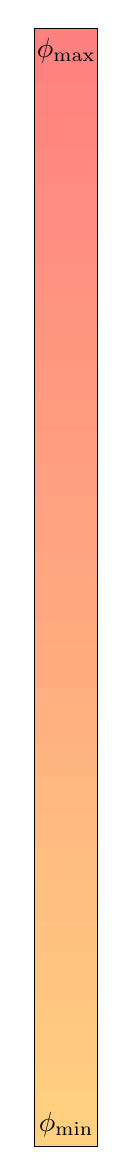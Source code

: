 \begin{tikzpicture}[yscale=-1]
\definecolor{cffxfxf}{rgb}{1.00, 0.50, 0.50}
\path[fill=cffxfxf, draw=cffxfxf] (0.00, 0.00) rectangle (0.80, 0.14);
\definecolor{cffyqxf}{rgb}{1.00, 0.50, 0.50}
\path[fill=cffyqxf, draw=cffyqxf] (0.00, 0.14) rectangle (0.80, 0.28);
\definecolor{cffyrxf}{rgb}{1.00, 0.51, 0.50}
\path[fill=cffyrxf, draw=cffyrxf] (0.00, 0.28) rectangle (0.80, 0.43);
\definecolor{cffysxf}{rgb}{1.00, 0.51, 0.50}
\path[fill=cffysxf, draw=cffysxf] (0.00, 0.43) rectangle (0.80, 0.57);
\definecolor{cffytxf}{rgb}{1.00, 0.51, 0.50}
\path[fill=cffytxf, draw=cffytxf] (0.00, 0.57) rectangle (0.80, 0.71);
\definecolor{cffyuxf}{rgb}{1.00, 0.52, 0.50}
\path[fill=cffyuxf, draw=cffyuxf] (0.00, 0.71) rectangle (0.80, 0.85);
\path[fill=cffyuxf, draw=cffyuxf] (0.00, 0.85) rectangle (0.80, 0.99);
\definecolor{cffyvxf}{rgb}{1.00, 0.52, 0.50}
\path[fill=cffyvxf, draw=cffyvxf] (0.00, 0.99) rectangle (0.80, 1.14);
\definecolor{cffywxf}{rgb}{1.00, 0.53, 0.50}
\path[fill=cffywxf, draw=cffywxf] (0.00, 1.14) rectangle (0.80, 1.28);
\definecolor{cffyxxf}{rgb}{1.00, 0.53, 0.50}
\path[fill=cffyxxf, draw=cffyxxf] (0.00, 1.28) rectangle (0.80, 1.42);
\definecolor{cffyyxf}{rgb}{1.00, 0.53, 0.50}
\path[fill=cffyyxf, draw=cffyyxf] (0.00, 1.42) rectangle (0.80, 1.56);
\definecolor{cffyzxf}{rgb}{1.00, 0.54, 0.50}
\path[fill=cffyzxf, draw=cffyzxf] (0.00, 1.56) rectangle (0.80, 1.70);
\path[fill=cffyzxf, draw=cffyzxf] (0.00, 1.70) rectangle (0.80, 1.85);
\definecolor{cffyaxf}{rgb}{1.00, 0.54, 0.50}
\path[fill=cffyaxf, draw=cffyaxf] (0.00, 1.85) rectangle (0.80, 1.99);
\definecolor{cffybxf}{rgb}{1.00, 0.55, 0.50}
\path[fill=cffybxf, draw=cffybxf] (0.00, 1.99) rectangle (0.80, 2.13);
\definecolor{cffycxf}{rgb}{1.00, 0.55, 0.50}
\path[fill=cffycxf, draw=cffycxf] (0.00, 2.13) rectangle (0.80, 2.27);
\definecolor{cffydxf}{rgb}{1.00, 0.55, 0.50}
\path[fill=cffydxf, draw=cffydxf] (0.00, 2.27) rectangle (0.80, 2.41);
\definecolor{cffyexf}{rgb}{1.00, 0.55, 0.50}
\path[fill=cffyexf, draw=cffyexf] (0.00, 2.41) rectangle (0.80, 2.56);
\path[fill=cffyexf, draw=cffyexf] (0.00, 2.56) rectangle (0.80, 2.70);
\definecolor{cffyfxf}{rgb}{1.00, 0.56, 0.50}
\path[fill=cffyfxf, draw=cffyfxf] (0.00, 2.70) rectangle (0.80, 2.84);
\definecolor{cffzqxf}{rgb}{1.00, 0.56, 0.50}
\path[fill=cffzqxf, draw=cffzqxf] (0.00, 2.84) rectangle (0.80, 2.98);
\definecolor{cffzrxf}{rgb}{1.00, 0.57, 0.50}
\path[fill=cffzrxf, draw=cffzrxf] (0.00, 2.98) rectangle (0.80, 3.12);
\definecolor{cffzsxf}{rgb}{1.00, 0.57, 0.50}
\path[fill=cffzsxf, draw=cffzsxf] (0.00, 3.12) rectangle (0.80, 3.27);
\path[fill=cffzsxf, draw=cffzsxf] (0.00, 3.27) rectangle (0.80, 3.41);
\definecolor{cffztxf}{rgb}{1.00, 0.58, 0.50}
\path[fill=cffztxf, draw=cffztxf] (0.00, 3.41) rectangle (0.80, 3.55);
\definecolor{cffzuxf}{rgb}{1.00, 0.58, 0.50}
\path[fill=cffzuxf, draw=cffzuxf] (0.00, 3.55) rectangle (0.80, 3.69);
\definecolor{cffzvxf}{rgb}{1.00, 0.58, 0.50}
\path[fill=cffzvxf, draw=cffzvxf] (0.00, 3.69) rectangle (0.80, 3.83);
\definecolor{cffzwxf}{rgb}{1.00, 0.59, 0.50}
\path[fill=cffzwxf, draw=cffzwxf] (0.00, 3.83) rectangle (0.80, 3.98);
\definecolor{cffzxxf}{rgb}{1.00, 0.59, 0.50}
\path[fill=cffzxxf, draw=cffzxxf] (0.00, 3.98) rectangle (0.80, 4.12);
\path[fill=cffzxxf, draw=cffzxxf] (0.00, 4.12) rectangle (0.80, 4.26);
\definecolor{cffzyxf}{rgb}{1.00, 0.60, 0.50}
\path[fill=cffzyxf, draw=cffzyxf] (0.00, 4.26) rectangle (0.80, 4.40);
\definecolor{cffzzxf}{rgb}{1.00, 0.60, 0.50}
\path[fill=cffzzxf, draw=cffzzxf] (0.00, 4.40) rectangle (0.80, 4.54);
\definecolor{cffzaxf}{rgb}{1.00, 0.60, 0.50}
\path[fill=cffzaxf, draw=cffzaxf] (0.00, 4.54) rectangle (0.80, 4.69);
\definecolor{cffzbxf}{rgb}{1.00, 0.61, 0.50}
\path[fill=cffzbxf, draw=cffzbxf] (0.00, 4.69) rectangle (0.80, 4.83);
\definecolor{cffzcxf}{rgb}{1.00, 0.61, 0.50}
\path[fill=cffzcxf, draw=cffzcxf] (0.00, 4.83) rectangle (0.80, 4.97);
\path[fill=cffzcxf, draw=cffzcxf] (0.00, 4.97) rectangle (0.80, 5.11);
\definecolor{cffzdxf}{rgb}{1.00, 0.62, 0.50}
\path[fill=cffzdxf, draw=cffzdxf] (0.00, 5.11) rectangle (0.80, 5.25);
\definecolor{cffzexf}{rgb}{1.00, 0.62, 0.50}
\path[fill=cffzexf, draw=cffzexf] (0.00, 5.25) rectangle (0.80, 5.40);
\definecolor{cffzfxf}{rgb}{1.00, 0.62, 0.50}
\path[fill=cffzfxf, draw=cffzfxf] (0.00, 5.40) rectangle (0.80, 5.54);
\definecolor{cffaqxf}{rgb}{1.00, 0.63, 0.50}
\path[fill=cffaqxf, draw=cffaqxf] (0.00, 5.54) rectangle (0.80, 5.68);
\definecolor{cffarxf}{rgb}{1.00, 0.63, 0.50}
\path[fill=cffarxf, draw=cffarxf] (0.00, 5.68) rectangle (0.80, 5.82);
\path[fill=cffarxf, draw=cffarxf] (0.00, 5.82) rectangle (0.80, 5.96);
\definecolor{cffasxf}{rgb}{1.00, 0.64, 0.50}
\path[fill=cffasxf, draw=cffasxf] (0.00, 5.96) rectangle (0.80, 6.11);
\definecolor{cffatxf}{rgb}{1.00, 0.64, 0.50}
\path[fill=cffatxf, draw=cffatxf] (0.00, 6.11) rectangle (0.80, 6.25);
\definecolor{cffauxf}{rgb}{1.00, 0.64, 0.50}
\path[fill=cffauxf, draw=cffauxf] (0.00, 6.25) rectangle (0.80, 6.39);
\definecolor{cffavxf}{rgb}{1.00, 0.64, 0.50}
\path[fill=cffavxf, draw=cffavxf] (0.00, 6.39) rectangle (0.80, 6.53);
\path[fill=cffavxf, draw=cffavxf] (0.00, 6.53) rectangle (0.80, 6.67);
\definecolor{cffawxf}{rgb}{1.00, 0.65, 0.50}
\path[fill=cffawxf, draw=cffawxf] (0.00, 6.67) rectangle (0.80, 6.82);
\definecolor{cffaxxf}{rgb}{1.00, 0.65, 0.50}
\path[fill=cffaxxf, draw=cffaxxf] (0.00, 6.82) rectangle (0.80, 6.96);
\definecolor{cffayxf}{rgb}{1.00, 0.66, 0.50}
\path[fill=cffayxf, draw=cffayxf] (0.00, 6.96) rectangle (0.80, 7.10);
\definecolor{cffazxf}{rgb}{1.00, 0.66, 0.50}
\path[fill=cffazxf, draw=cffazxf] (0.00, 7.10) rectangle (0.80, 7.24);
\definecolor{cffaaxf}{rgb}{1.00, 0.66, 0.50}
\path[fill=cffaaxf, draw=cffaaxf] (0.00, 7.24) rectangle (0.80, 7.38);
\path[fill=cffaaxf, draw=cffaaxf] (0.00, 7.38) rectangle (0.80, 7.53);
\definecolor{cffabxf}{rgb}{1.00, 0.67, 0.50}
\path[fill=cffabxf, draw=cffabxf] (0.00, 7.53) rectangle (0.80, 7.67);
\definecolor{cffacxf}{rgb}{1.00, 0.67, 0.50}
\path[fill=cffacxf, draw=cffacxf] (0.00, 7.67) rectangle (0.80, 7.81);
\definecolor{cffadxf}{rgb}{1.00, 0.68, 0.50}
\path[fill=cffadxf, draw=cffadxf] (0.00, 7.81) rectangle (0.80, 7.95);
\definecolor{cffaexf}{rgb}{1.00, 0.68, 0.50}
\path[fill=cffaexf, draw=cffaexf] (0.00, 7.95) rectangle (0.80, 8.09);
\definecolor{cffafxf}{rgb}{1.00, 0.68, 0.50}
\path[fill=cffafxf, draw=cffafxf] (0.00, 8.09) rectangle (0.80, 8.24);
\path[fill=cffafxf, draw=cffafxf] (0.00, 8.24) rectangle (0.80, 8.38);
\definecolor{cffbqxf}{rgb}{1.00, 0.69, 0.50}
\path[fill=cffbqxf, draw=cffbqxf] (0.00, 8.38) rectangle (0.80, 8.52);
\definecolor{cffbrxf}{rgb}{1.00, 0.69, 0.50}
\path[fill=cffbrxf, draw=cffbrxf] (0.00, 8.52) rectangle (0.80, 8.66);
\definecolor{cffbsxf}{rgb}{1.00, 0.70, 0.50}
\path[fill=cffbsxf, draw=cffbsxf] (0.00, 8.66) rectangle (0.80, 8.80);
\definecolor{cffbtxf}{rgb}{1.00, 0.70, 0.50}
\path[fill=cffbtxf, draw=cffbtxf] (0.00, 8.80) rectangle (0.80, 8.95);
\path[fill=cffbtxf, draw=cffbtxf] (0.00, 8.95) rectangle (0.80, 9.09);
\definecolor{cffbuxf}{rgb}{1.00, 0.71, 0.50}
\path[fill=cffbuxf, draw=cffbuxf] (0.00, 9.09) rectangle (0.80, 9.23);
\definecolor{cffbvxf}{rgb}{1.00, 0.71, 0.50}
\path[fill=cffbvxf, draw=cffbvxf] (0.00, 9.23) rectangle (0.80, 9.37);
\definecolor{cffbwxf}{rgb}{1.00, 0.71, 0.50}
\path[fill=cffbwxf, draw=cffbwxf] (0.00, 9.37) rectangle (0.80, 9.51);
\definecolor{cffbxxf}{rgb}{1.00, 0.72, 0.50}
\path[fill=cffbxxf, draw=cffbxxf] (0.00, 9.51) rectangle (0.80, 9.66);
\definecolor{cffbyxf}{rgb}{1.00, 0.72, 0.50}
\path[fill=cffbyxf, draw=cffbyxf] (0.00, 9.66) rectangle (0.80, 9.80);
\path[fill=cffbyxf, draw=cffbyxf] (0.00, 9.80) rectangle (0.80, 9.94);
\definecolor{cffbzxf}{rgb}{1.00, 0.73, 0.50}
\path[fill=cffbzxf, draw=cffbzxf] (0.00, 9.94) rectangle (0.80, 10.08);
\definecolor{cffbaxf}{rgb}{1.00, 0.73, 0.50}
\path[fill=cffbaxf, draw=cffbaxf] (0.00, 10.08) rectangle (0.80, 10.22);
\definecolor{cffbbxf}{rgb}{1.00, 0.73, 0.50}
\path[fill=cffbbxf, draw=cffbbxf] (0.00, 10.22) rectangle (0.80, 10.37);
\definecolor{cffbcxf}{rgb}{1.00, 0.74, 0.50}
\path[fill=cffbcxf, draw=cffbcxf] (0.00, 10.37) rectangle (0.80, 10.51);
\definecolor{cffbdxf}{rgb}{1.00, 0.74, 0.50}
\path[fill=cffbdxf, draw=cffbdxf] (0.00, 10.51) rectangle (0.80, 10.65);
\path[fill=cffbdxf, draw=cffbdxf] (0.00, 10.65) rectangle (0.80, 10.79);
\definecolor{cffbexf}{rgb}{1.00, 0.74, 0.50}
\path[fill=cffbexf, draw=cffbexf] (0.00, 10.79) rectangle (0.80, 10.93);
\definecolor{cffbfxf}{rgb}{1.00, 0.75, 0.50}
\path[fill=cffbfxf, draw=cffbfxf] (0.00, 10.93) rectangle (0.80, 11.08);
\definecolor{cffcqxf}{rgb}{1.00, 0.75, 0.50}
\path[fill=cffcqxf, draw=cffcqxf] (0.00, 11.08) rectangle (0.80, 11.22);
\definecolor{cffcrxf}{rgb}{1.00, 0.75, 0.50}
\path[fill=cffcrxf, draw=cffcrxf] (0.00, 11.22) rectangle (0.80, 11.36);
\definecolor{cffcsxf}{rgb}{1.00, 0.76, 0.50}
\path[fill=cffcsxf, draw=cffcsxf] (0.00, 11.36) rectangle (0.80, 11.50);
\path[fill=cffcsxf, draw=cffcsxf] (0.00, 11.50) rectangle (0.80, 11.64);
\definecolor{cffctxf}{rgb}{1.00, 0.76, 0.50}
\path[fill=cffctxf, draw=cffctxf] (0.00, 11.64) rectangle (0.80, 11.79);
\definecolor{cffcuxf}{rgb}{1.00, 0.77, 0.50}
\path[fill=cffcuxf, draw=cffcuxf] (0.00, 11.79) rectangle (0.80, 11.93);
\definecolor{cffcvxf}{rgb}{1.00, 0.77, 0.50}
\path[fill=cffcvxf, draw=cffcvxf] (0.00, 11.93) rectangle (0.80, 12.07);
\definecolor{cffcwxf}{rgb}{1.00, 0.77, 0.50}
\path[fill=cffcwxf, draw=cffcwxf] (0.00, 12.07) rectangle (0.80, 12.21);
\path[fill=cffcwxf, draw=cffcwxf] (0.00, 12.21) rectangle (0.80, 12.35);
\definecolor{cffcxxf}{rgb}{1.00, 0.78, 0.50}
\path[fill=cffcxxf, draw=cffcxxf] (0.00, 12.35) rectangle (0.80, 12.50);
\definecolor{cffcyxf}{rgb}{1.00, 0.78, 0.50}
\path[fill=cffcyxf, draw=cffcyxf] (0.00, 12.50) rectangle (0.80, 12.64);
\definecolor{cffczxf}{rgb}{1.00, 0.79, 0.50}
\path[fill=cffczxf, draw=cffczxf] (0.00, 12.64) rectangle (0.80, 12.78);
\definecolor{cffcaxf}{rgb}{1.00, 0.79, 0.50}
\path[fill=cffcaxf, draw=cffcaxf] (0.00, 12.78) rectangle (0.80, 12.92);
\definecolor{cffcbxf}{rgb}{1.00, 0.79, 0.50}
\path[fill=cffcbxf, draw=cffcbxf] (0.00, 12.92) rectangle (0.80, 13.06);
\path[fill=cffcbxf, draw=cffcbxf] (0.00, 13.06) rectangle (0.80, 13.21);
\definecolor{cffccxf}{rgb}{1.00, 0.80, 0.50}
\path[fill=cffccxf, draw=cffccxf] (0.00, 13.21) rectangle (0.80, 13.35);
\definecolor{cffcdxf}{rgb}{1.00, 0.80, 0.50}
\path[fill=cffcdxf, draw=cffcdxf] (0.00, 13.35) rectangle (0.80, 13.49);
\definecolor{cffcexf}{rgb}{1.00, 0.81, 0.50}
\path[fill=cffcexf, draw=cffcexf] (0.00, 13.49) rectangle (0.80, 13.63);
\definecolor{cffcfxf}{rgb}{1.00, 0.81, 0.50}
\path[fill=cffcfxf, draw=cffcfxf] (0.00, 13.63) rectangle (0.80, 13.77);
\definecolor{cffdqxf}{rgb}{1.00, 0.81, 0.50}
\path[fill=cffdqxf, draw=cffdqxf] (0.00, 13.77) rectangle (0.80, 13.92);
\path[fill=cffdqxf, draw=cffdqxf] (0.00, 13.92) rectangle (0.80, 14.06);
\definecolor{cffdrxf}{rgb}{1.00, 0.82, 0.50}
\path[fill=cffdrxf, draw=cffdrxf] (0.00, 14.06) rectangle (0.80, 14.20);

\path[draw=black] (0.00, 0.00) rectangle (0.80, 14.20);

\node[below] at (0.4, 0) {$\phi_\text{max}$};
\node[above] at (0.4, 14.20) {$\phi_\text{min}$};
\end{tikzpicture}
